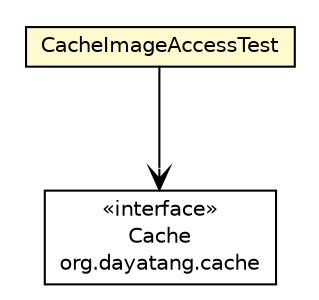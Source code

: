 #!/usr/local/bin/dot
#
# Class diagram 
# Generated by UMLGraph version R5_6_6-8-g8d7759 (http://www.umlgraph.org/)
#

digraph G {
	edge [fontname="Helvetica",fontsize=10,labelfontname="Helvetica",labelfontsize=10];
	node [fontname="Helvetica",fontsize=10,shape=plaintext];
	nodesep=0.25;
	ranksep=0.5;
	// org.dddlib.image.cache.CacheImageAccessTest
	c3 [label=<<table title="org.dddlib.image.cache.CacheImageAccessTest" border="0" cellborder="1" cellspacing="0" cellpadding="2" port="p" bgcolor="lemonChiffon" href="./CacheImageAccessTest.html">
		<tr><td><table border="0" cellspacing="0" cellpadding="1">
<tr><td align="center" balign="center"> CacheImageAccessTest </td></tr>
		</table></td></tr>
		</table>>, URL="./CacheImageAccessTest.html", fontname="Helvetica", fontcolor="black", fontsize=10.0];
	// org.dddlib.image.cache.CacheImageAccessTest NAVASSOC org.dayatang.cache.Cache
	c3:p -> c8:p [taillabel="", label=" "headlabel="", fontname="Helvetica", fontcolor="black", fontsize=10.0, color="black", arrowhead=open];
	// org.dayatang.cache.Cache
	c8 [label=<<table title="org.dayatang.cache.Cache" border="0" cellborder="1" cellspacing="0" cellpadding="2" port="p" href="http://java.sun.com/j2se/1.4.2/docs/api/org/dayatang/cache/Cache.html">
		<tr><td><table border="0" cellspacing="0" cellpadding="1">
<tr><td align="center" balign="center"> &#171;interface&#187; </td></tr>
<tr><td align="center" balign="center"> Cache </td></tr>
<tr><td align="center" balign="center"> org.dayatang.cache </td></tr>
		</table></td></tr>
		</table>>, URL="http://java.sun.com/j2se/1.4.2/docs/api/org/dayatang/cache/Cache.html", fontname="Helvetica", fontcolor="black", fontsize=10.0];
}

